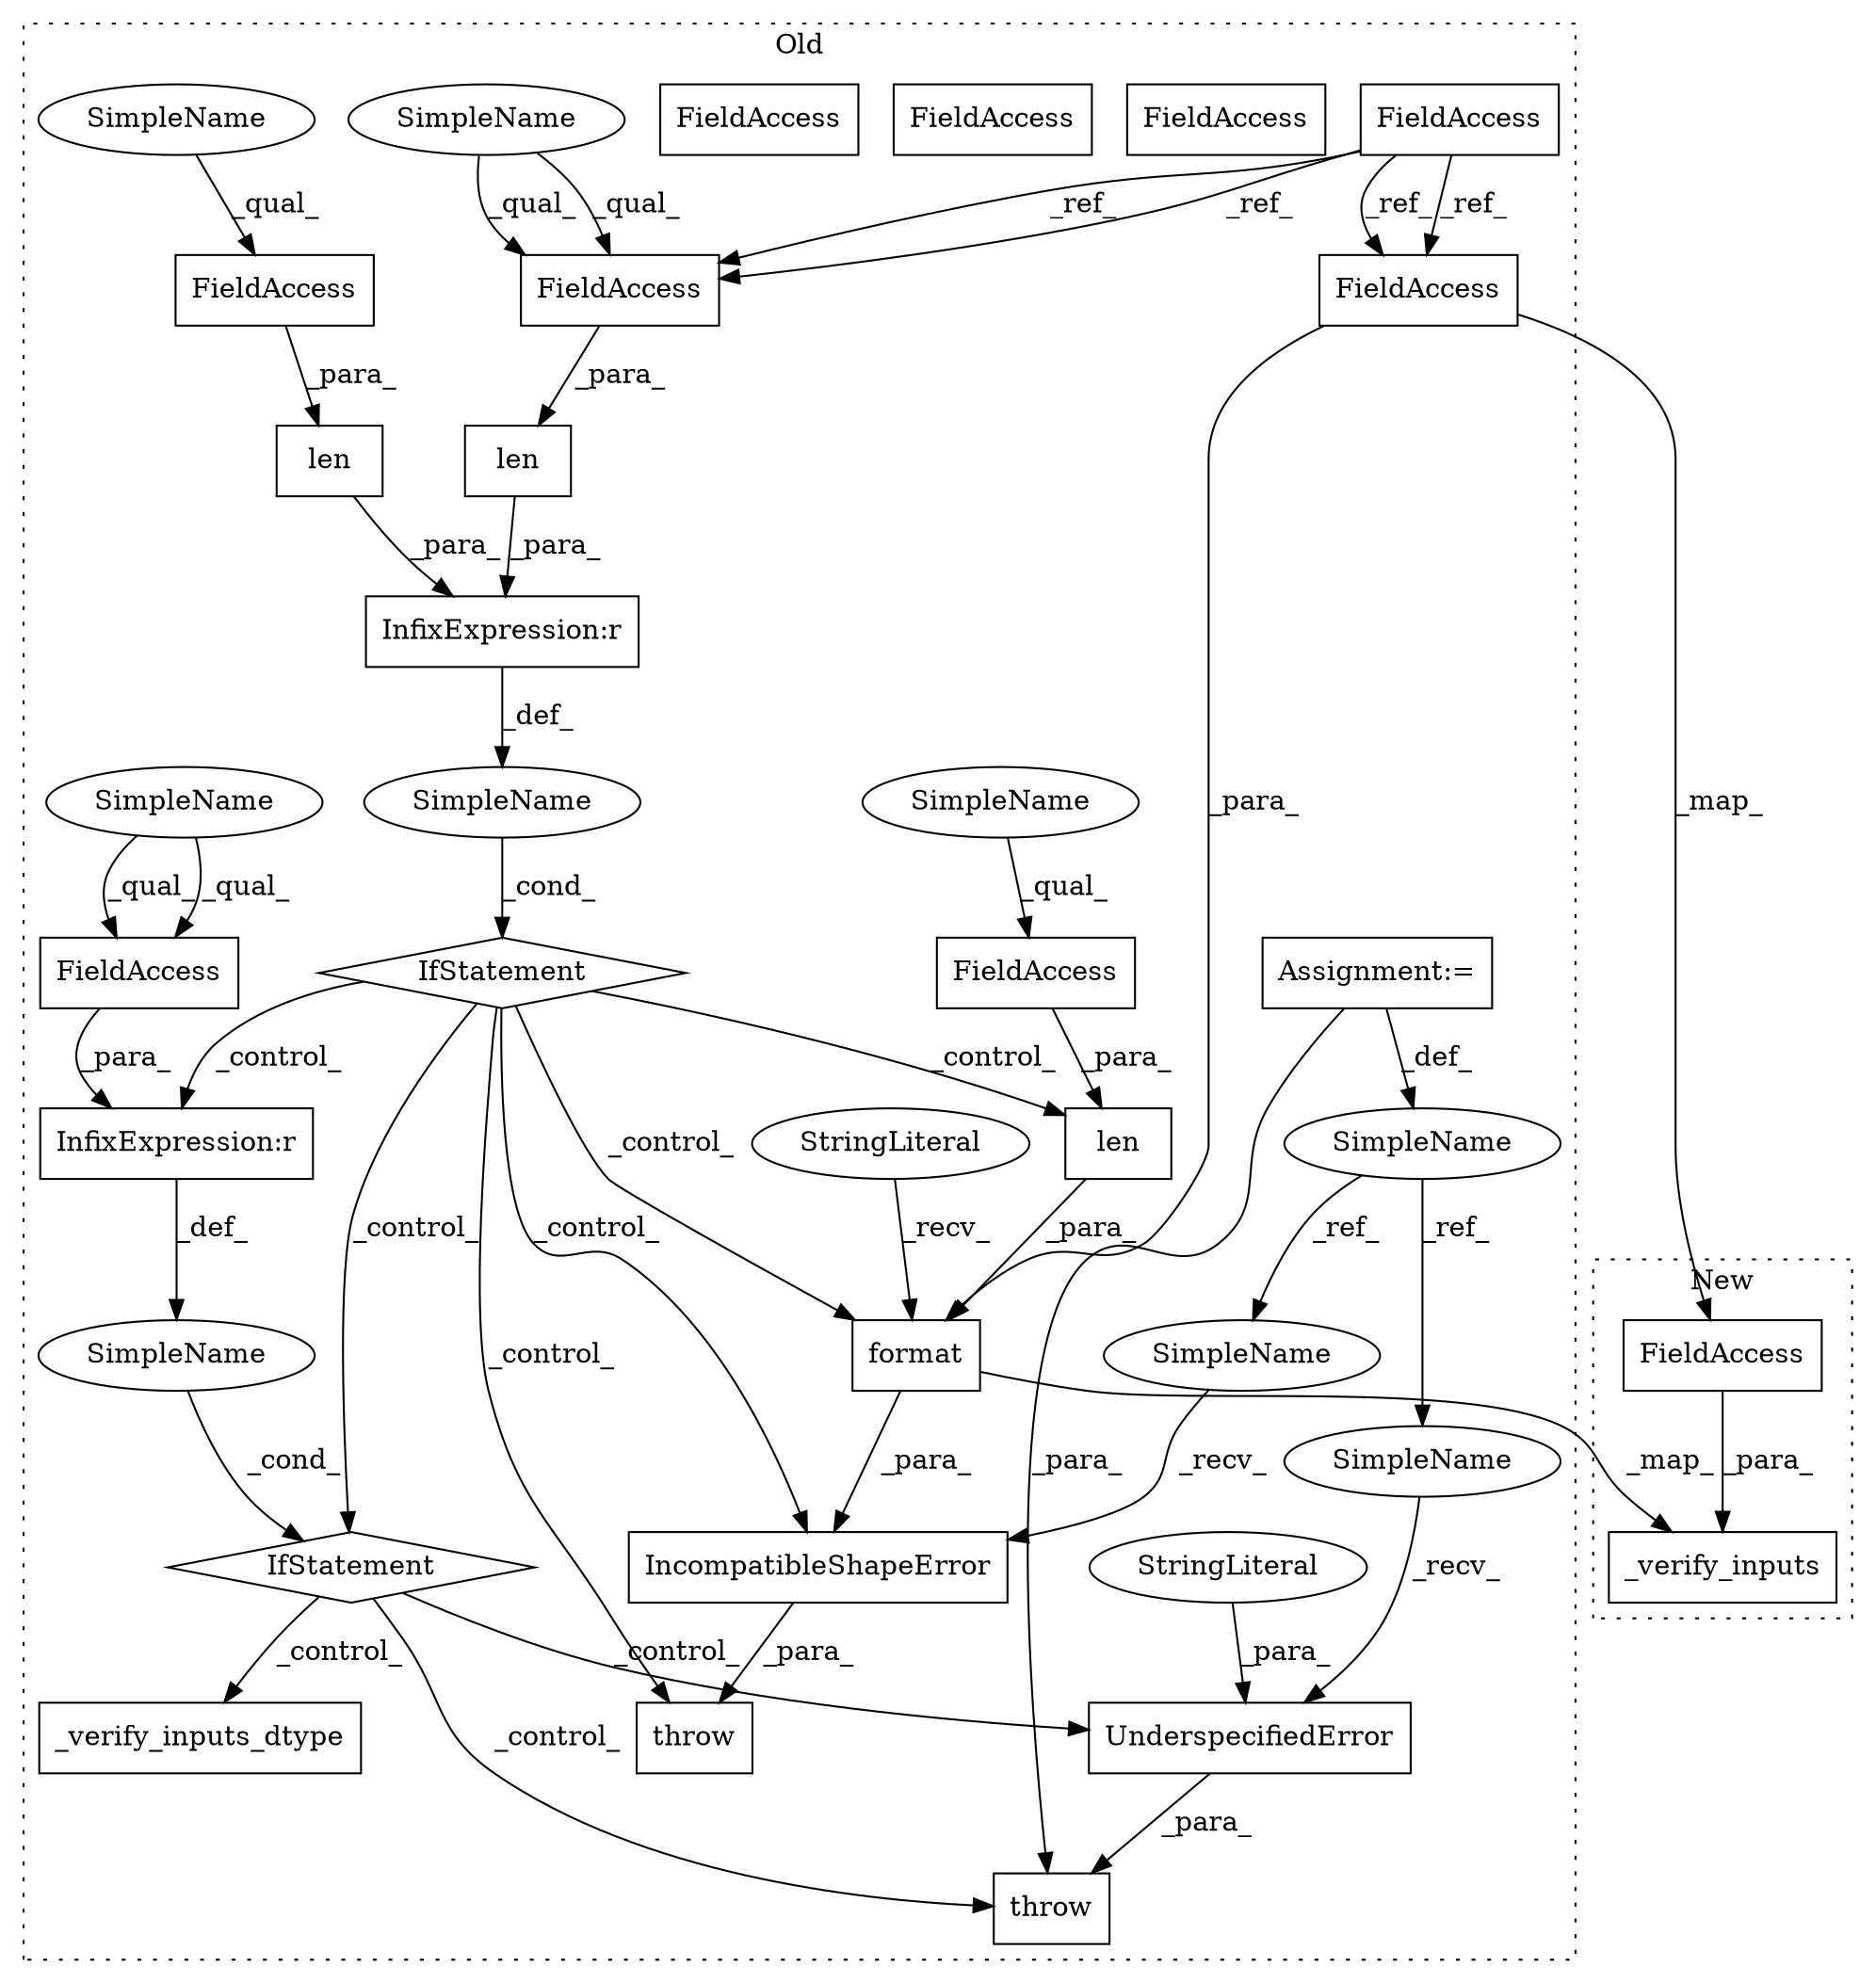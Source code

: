 digraph G {
subgraph cluster0 {
1 [label="format" a="32" s="8398,8463" l="7,1" shape="box"];
3 [label="SimpleName" a="42" s="" l="" shape="ellipse"];
4 [label="throw" a="53" s="8278" l="6" shape="box"];
5 [label="InfixExpression:r" a="27" s="8242" l="4" shape="box"];
6 [label="InfixExpression:r" a="27" s="8566" l="4" shape="box"];
7 [label="IncompatibleShapeError" a="32" s="8289,8464" l="23,1" shape="box"];
8 [label="SimpleName" a="42" s="8147" l="4" shape="ellipse"];
9 [label="UnderspecifiedError" a="32" s="8595,8676" l="20,1" shape="box"];
10 [label="SimpleName" a="42" s="" l="" shape="ellipse"];
11 [label="throw" a="53" s="8584" l="6" shape="box"];
12 [label="len" a="32" s="8246,8267" l="4,1" shape="box"];
13 [label="FieldAccess" a="22" s="8157" l="17" shape="box"];
14 [label="FieldAccess" a="22" s="8409" l="17" shape="box"];
15 [label="len" a="32" s="8405,8426" l="4,1" shape="box"];
16 [label="len" a="32" s="8220,8241" l="4,1" shape="box"];
17 [label="FieldAccess" a="22" s="8250" l="17" shape="box"];
18 [label="FieldAccess" a="22" s="8224" l="17" shape="box"];
19 [label="FieldAccess" a="22" s="8546" l="20" shape="box"];
20 [label="IfStatement" a="25" s="8216,8268" l="4,2" shape="diamond"];
21 [label="StringLiteral" a="45" s="8615" l="61" shape="ellipse"];
22 [label="IfStatement" a="25" s="8542,8574" l="4,2" shape="diamond"];
23 [label="StringLiteral" a="45" s="8312" l="85" shape="ellipse"];
24 [label="_verify_inputs_dtype" a="32" s="8689,8716" l="21,1" shape="box"];
25 [label="FieldAccess" a="22" s="8446" l="17" shape="box"];
27 [label="Assignment:=" a="7" s="8147" l="4" shape="box"];
28 [label="FieldAccess" a="22" s="8446" l="17" shape="box"];
29 [label="FieldAccess" a="22" s="8224" l="17" shape="box"];
30 [label="SimpleName" a="42" s="8284" l="4" shape="ellipse"];
31 [label="SimpleName" a="42" s="8590" l="4" shape="ellipse"];
32 [label="SimpleName" a="42" s="8250" l="4" shape="ellipse"];
33 [label="SimpleName" a="42" s="8409" l="4" shape="ellipse"];
34 [label="SimpleName" a="42" s="8224" l="4" shape="ellipse"];
35 [label="SimpleName" a="42" s="8546" l="4" shape="ellipse"];
36 [label="FieldAccess" a="22" s="8546" l="20" shape="box"];
label = "Old";
style="dotted";
}
subgraph cluster1 {
2 [label="_verify_inputs" a="32" s="8723,8782" l="15,1" shape="box"];
26 [label="FieldAccess" a="22" s="8745" l="19" shape="box"];
label = "New";
style="dotted";
}
1 -> 2 [label="_map_"];
1 -> 7 [label="_para_"];
3 -> 20 [label="_cond_"];
5 -> 3 [label="_def_"];
6 -> 10 [label="_def_"];
7 -> 4 [label="_para_"];
8 -> 30 [label="_ref_"];
8 -> 31 [label="_ref_"];
9 -> 11 [label="_para_"];
10 -> 22 [label="_cond_"];
12 -> 5 [label="_para_"];
13 -> 28 [label="_ref_"];
13 -> 29 [label="_ref_"];
13 -> 29 [label="_ref_"];
13 -> 28 [label="_ref_"];
14 -> 15 [label="_para_"];
15 -> 1 [label="_para_"];
16 -> 5 [label="_para_"];
17 -> 12 [label="_para_"];
20 -> 4 [label="_control_"];
20 -> 15 [label="_control_"];
20 -> 6 [label="_control_"];
20 -> 22 [label="_control_"];
20 -> 1 [label="_control_"];
20 -> 7 [label="_control_"];
21 -> 9 [label="_para_"];
22 -> 24 [label="_control_"];
22 -> 11 [label="_control_"];
22 -> 9 [label="_control_"];
23 -> 1 [label="_recv_"];
26 -> 2 [label="_para_"];
27 -> 11 [label="_para_"];
27 -> 8 [label="_def_"];
28 -> 1 [label="_para_"];
28 -> 26 [label="_map_"];
29 -> 16 [label="_para_"];
30 -> 7 [label="_recv_"];
31 -> 9 [label="_recv_"];
32 -> 17 [label="_qual_"];
33 -> 14 [label="_qual_"];
34 -> 29 [label="_qual_"];
34 -> 29 [label="_qual_"];
35 -> 36 [label="_qual_"];
35 -> 36 [label="_qual_"];
36 -> 6 [label="_para_"];
}